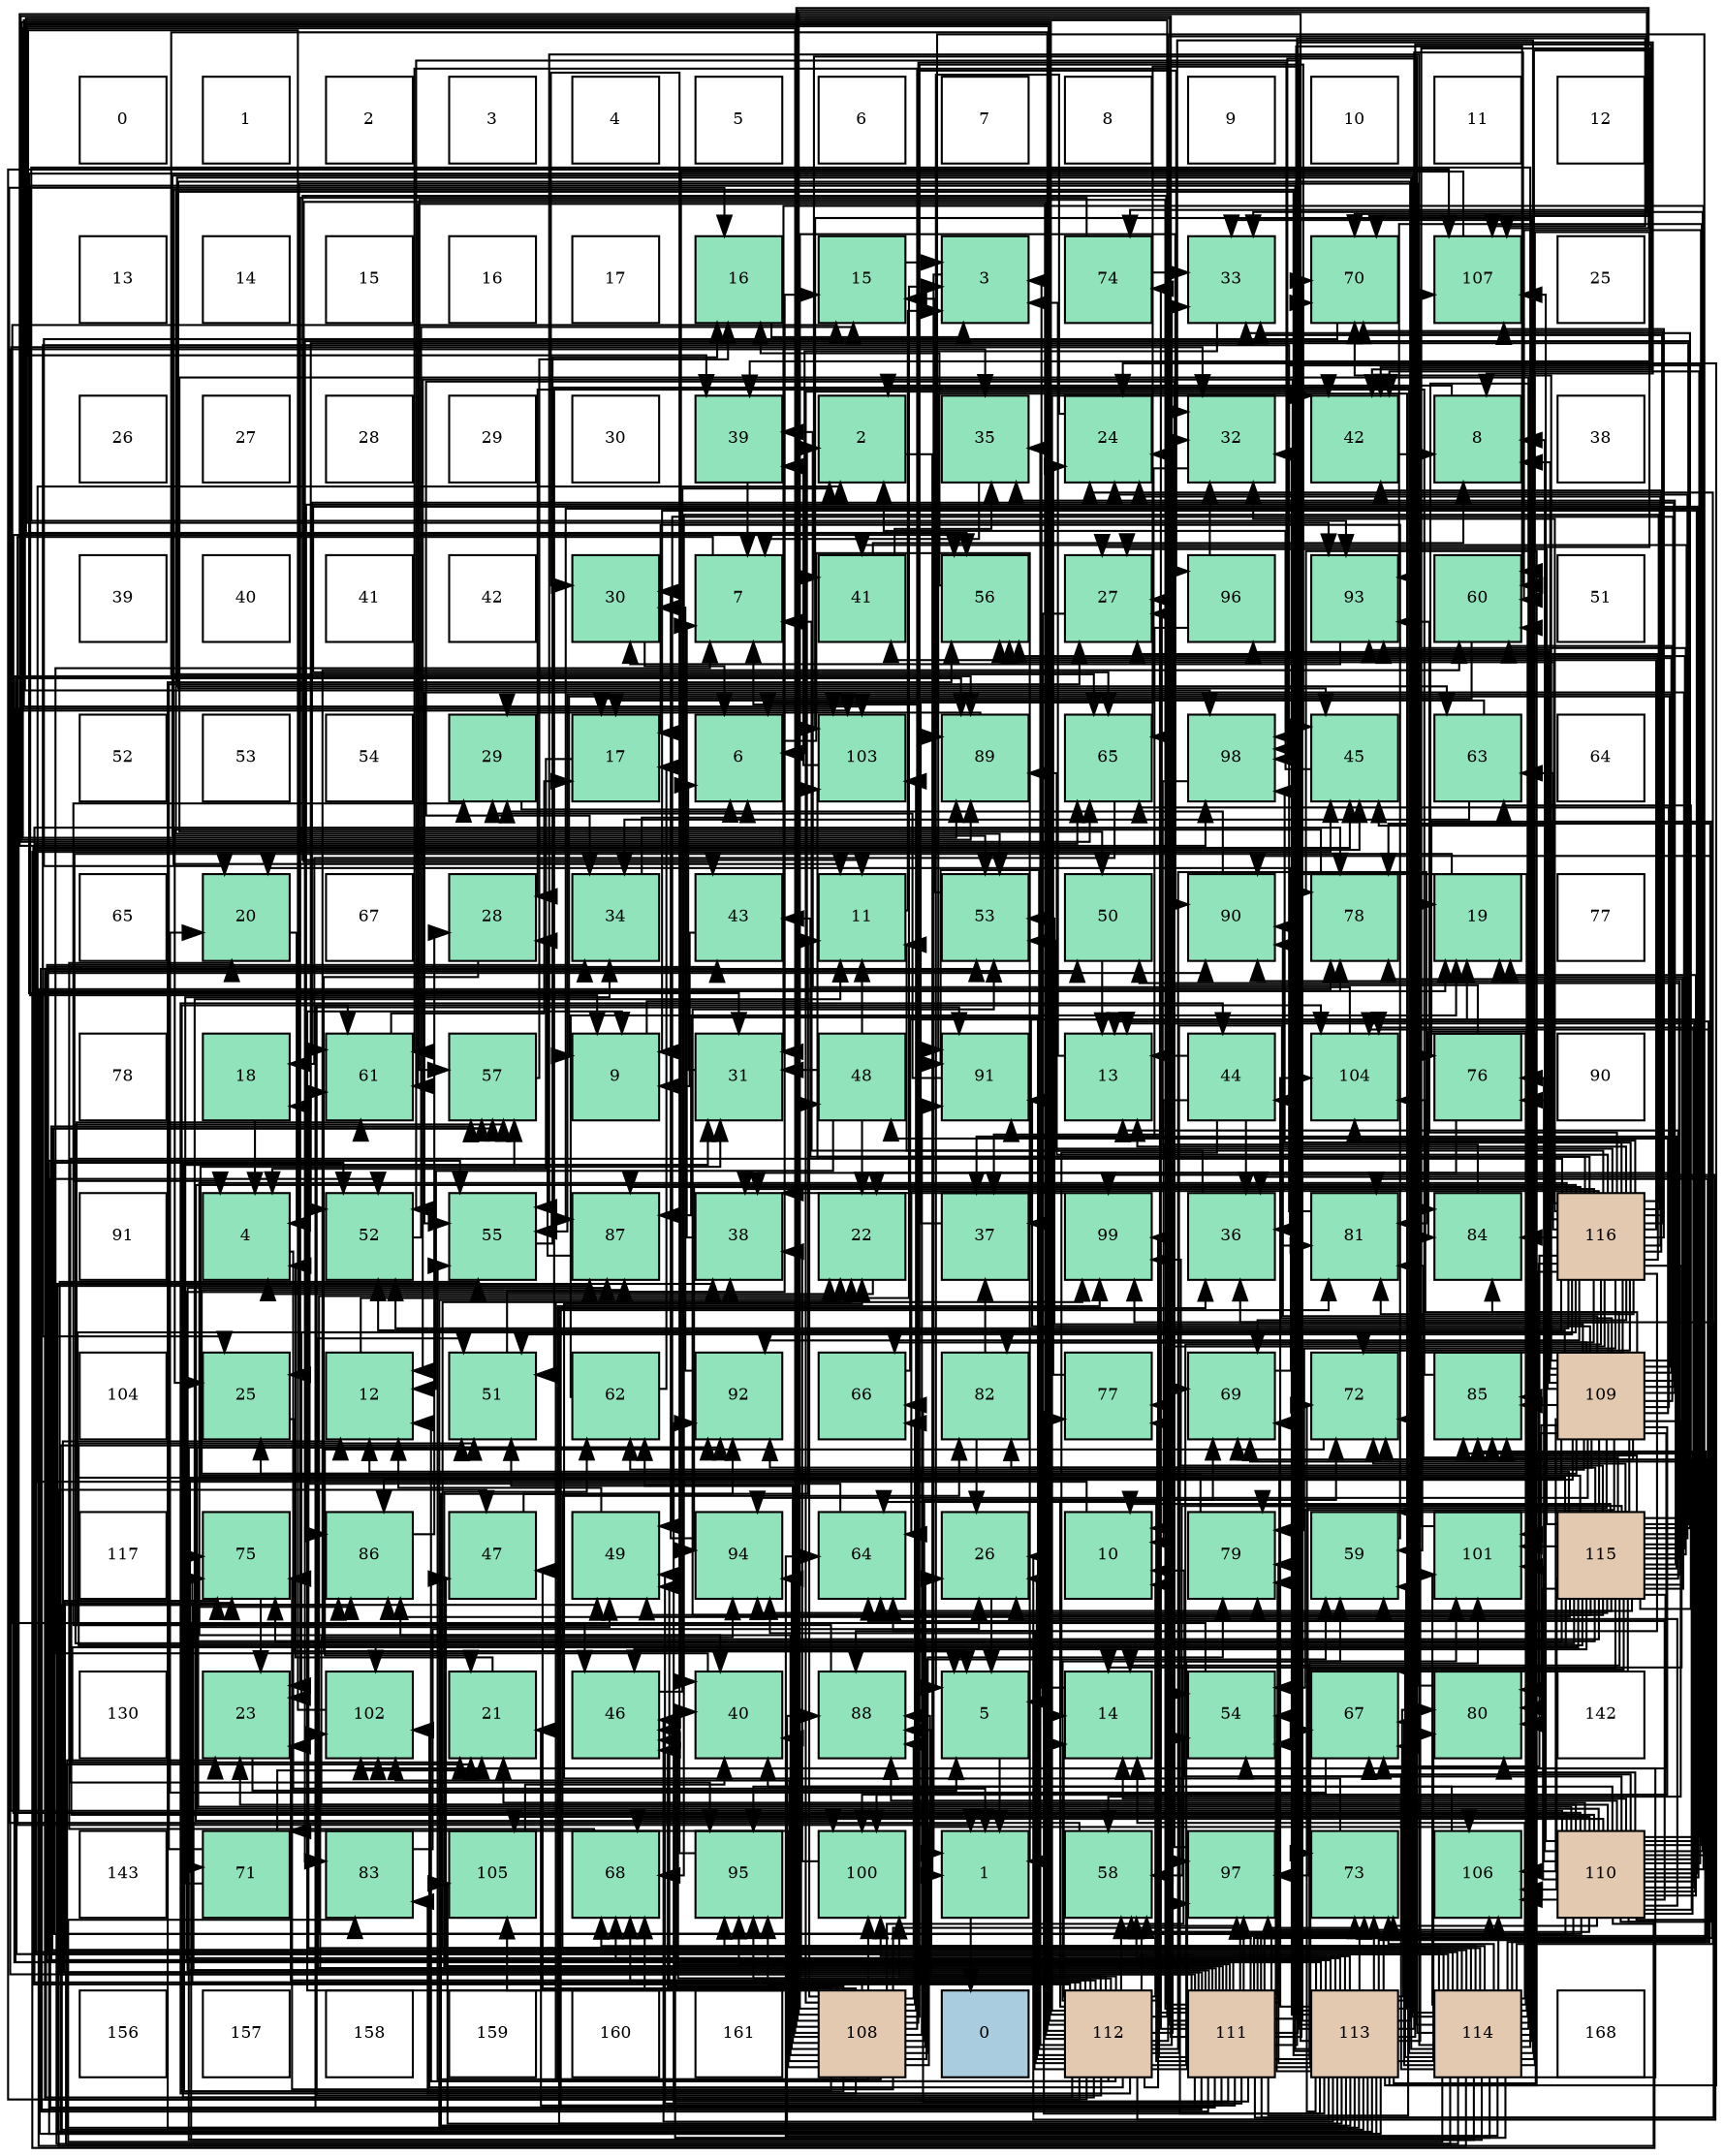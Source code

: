 digraph layout{
 rankdir=TB;
 splines=ortho;
 node [style=filled shape=square fixedsize=true width=0.6];
0[label="0", fontsize=8, fillcolor="#ffffff"];
1[label="1", fontsize=8, fillcolor="#ffffff"];
2[label="2", fontsize=8, fillcolor="#ffffff"];
3[label="3", fontsize=8, fillcolor="#ffffff"];
4[label="4", fontsize=8, fillcolor="#ffffff"];
5[label="5", fontsize=8, fillcolor="#ffffff"];
6[label="6", fontsize=8, fillcolor="#ffffff"];
7[label="7", fontsize=8, fillcolor="#ffffff"];
8[label="8", fontsize=8, fillcolor="#ffffff"];
9[label="9", fontsize=8, fillcolor="#ffffff"];
10[label="10", fontsize=8, fillcolor="#ffffff"];
11[label="11", fontsize=8, fillcolor="#ffffff"];
12[label="12", fontsize=8, fillcolor="#ffffff"];
13[label="13", fontsize=8, fillcolor="#ffffff"];
14[label="14", fontsize=8, fillcolor="#ffffff"];
15[label="15", fontsize=8, fillcolor="#ffffff"];
16[label="16", fontsize=8, fillcolor="#ffffff"];
17[label="17", fontsize=8, fillcolor="#ffffff"];
18[label="16", fontsize=8, fillcolor="#91e3bb"];
19[label="15", fontsize=8, fillcolor="#91e3bb"];
20[label="3", fontsize=8, fillcolor="#91e3bb"];
21[label="74", fontsize=8, fillcolor="#91e3bb"];
22[label="33", fontsize=8, fillcolor="#91e3bb"];
23[label="70", fontsize=8, fillcolor="#91e3bb"];
24[label="107", fontsize=8, fillcolor="#91e3bb"];
25[label="25", fontsize=8, fillcolor="#ffffff"];
26[label="26", fontsize=8, fillcolor="#ffffff"];
27[label="27", fontsize=8, fillcolor="#ffffff"];
28[label="28", fontsize=8, fillcolor="#ffffff"];
29[label="29", fontsize=8, fillcolor="#ffffff"];
30[label="30", fontsize=8, fillcolor="#ffffff"];
31[label="39", fontsize=8, fillcolor="#91e3bb"];
32[label="2", fontsize=8, fillcolor="#91e3bb"];
33[label="35", fontsize=8, fillcolor="#91e3bb"];
34[label="24", fontsize=8, fillcolor="#91e3bb"];
35[label="32", fontsize=8, fillcolor="#91e3bb"];
36[label="42", fontsize=8, fillcolor="#91e3bb"];
37[label="8", fontsize=8, fillcolor="#91e3bb"];
38[label="38", fontsize=8, fillcolor="#ffffff"];
39[label="39", fontsize=8, fillcolor="#ffffff"];
40[label="40", fontsize=8, fillcolor="#ffffff"];
41[label="41", fontsize=8, fillcolor="#ffffff"];
42[label="42", fontsize=8, fillcolor="#ffffff"];
43[label="30", fontsize=8, fillcolor="#91e3bb"];
44[label="7", fontsize=8, fillcolor="#91e3bb"];
45[label="41", fontsize=8, fillcolor="#91e3bb"];
46[label="56", fontsize=8, fillcolor="#91e3bb"];
47[label="27", fontsize=8, fillcolor="#91e3bb"];
48[label="96", fontsize=8, fillcolor="#91e3bb"];
49[label="93", fontsize=8, fillcolor="#91e3bb"];
50[label="60", fontsize=8, fillcolor="#91e3bb"];
51[label="51", fontsize=8, fillcolor="#ffffff"];
52[label="52", fontsize=8, fillcolor="#ffffff"];
53[label="53", fontsize=8, fillcolor="#ffffff"];
54[label="54", fontsize=8, fillcolor="#ffffff"];
55[label="29", fontsize=8, fillcolor="#91e3bb"];
56[label="17", fontsize=8, fillcolor="#91e3bb"];
57[label="6", fontsize=8, fillcolor="#91e3bb"];
58[label="103", fontsize=8, fillcolor="#91e3bb"];
59[label="89", fontsize=8, fillcolor="#91e3bb"];
60[label="65", fontsize=8, fillcolor="#91e3bb"];
61[label="98", fontsize=8, fillcolor="#91e3bb"];
62[label="45", fontsize=8, fillcolor="#91e3bb"];
63[label="63", fontsize=8, fillcolor="#91e3bb"];
64[label="64", fontsize=8, fillcolor="#ffffff"];
65[label="65", fontsize=8, fillcolor="#ffffff"];
66[label="20", fontsize=8, fillcolor="#91e3bb"];
67[label="67", fontsize=8, fillcolor="#ffffff"];
68[label="28", fontsize=8, fillcolor="#91e3bb"];
69[label="34", fontsize=8, fillcolor="#91e3bb"];
70[label="43", fontsize=8, fillcolor="#91e3bb"];
71[label="11", fontsize=8, fillcolor="#91e3bb"];
72[label="53", fontsize=8, fillcolor="#91e3bb"];
73[label="50", fontsize=8, fillcolor="#91e3bb"];
74[label="90", fontsize=8, fillcolor="#91e3bb"];
75[label="78", fontsize=8, fillcolor="#91e3bb"];
76[label="19", fontsize=8, fillcolor="#91e3bb"];
77[label="77", fontsize=8, fillcolor="#ffffff"];
78[label="78", fontsize=8, fillcolor="#ffffff"];
79[label="18", fontsize=8, fillcolor="#91e3bb"];
80[label="61", fontsize=8, fillcolor="#91e3bb"];
81[label="57", fontsize=8, fillcolor="#91e3bb"];
82[label="9", fontsize=8, fillcolor="#91e3bb"];
83[label="31", fontsize=8, fillcolor="#91e3bb"];
84[label="48", fontsize=8, fillcolor="#91e3bb"];
85[label="91", fontsize=8, fillcolor="#91e3bb"];
86[label="13", fontsize=8, fillcolor="#91e3bb"];
87[label="44", fontsize=8, fillcolor="#91e3bb"];
88[label="104", fontsize=8, fillcolor="#91e3bb"];
89[label="76", fontsize=8, fillcolor="#91e3bb"];
90[label="90", fontsize=8, fillcolor="#ffffff"];
91[label="91", fontsize=8, fillcolor="#ffffff"];
92[label="4", fontsize=8, fillcolor="#91e3bb"];
93[label="52", fontsize=8, fillcolor="#91e3bb"];
94[label="55", fontsize=8, fillcolor="#91e3bb"];
95[label="87", fontsize=8, fillcolor="#91e3bb"];
96[label="38", fontsize=8, fillcolor="#91e3bb"];
97[label="22", fontsize=8, fillcolor="#91e3bb"];
98[label="37", fontsize=8, fillcolor="#91e3bb"];
99[label="99", fontsize=8, fillcolor="#91e3bb"];
100[label="36", fontsize=8, fillcolor="#91e3bb"];
101[label="81", fontsize=8, fillcolor="#91e3bb"];
102[label="84", fontsize=8, fillcolor="#91e3bb"];
103[label="116", fontsize=8, fillcolor="#e3c9af"];
104[label="104", fontsize=8, fillcolor="#ffffff"];
105[label="25", fontsize=8, fillcolor="#91e3bb"];
106[label="12", fontsize=8, fillcolor="#91e3bb"];
107[label="51", fontsize=8, fillcolor="#91e3bb"];
108[label="62", fontsize=8, fillcolor="#91e3bb"];
109[label="92", fontsize=8, fillcolor="#91e3bb"];
110[label="66", fontsize=8, fillcolor="#91e3bb"];
111[label="82", fontsize=8, fillcolor="#91e3bb"];
112[label="77", fontsize=8, fillcolor="#91e3bb"];
113[label="69", fontsize=8, fillcolor="#91e3bb"];
114[label="72", fontsize=8, fillcolor="#91e3bb"];
115[label="85", fontsize=8, fillcolor="#91e3bb"];
116[label="109", fontsize=8, fillcolor="#e3c9af"];
117[label="117", fontsize=8, fillcolor="#ffffff"];
118[label="75", fontsize=8, fillcolor="#91e3bb"];
119[label="86", fontsize=8, fillcolor="#91e3bb"];
120[label="47", fontsize=8, fillcolor="#91e3bb"];
121[label="49", fontsize=8, fillcolor="#91e3bb"];
122[label="94", fontsize=8, fillcolor="#91e3bb"];
123[label="64", fontsize=8, fillcolor="#91e3bb"];
124[label="26", fontsize=8, fillcolor="#91e3bb"];
125[label="10", fontsize=8, fillcolor="#91e3bb"];
126[label="79", fontsize=8, fillcolor="#91e3bb"];
127[label="59", fontsize=8, fillcolor="#91e3bb"];
128[label="101", fontsize=8, fillcolor="#91e3bb"];
129[label="115", fontsize=8, fillcolor="#e3c9af"];
130[label="130", fontsize=8, fillcolor="#ffffff"];
131[label="23", fontsize=8, fillcolor="#91e3bb"];
132[label="102", fontsize=8, fillcolor="#91e3bb"];
133[label="21", fontsize=8, fillcolor="#91e3bb"];
134[label="46", fontsize=8, fillcolor="#91e3bb"];
135[label="40", fontsize=8, fillcolor="#91e3bb"];
136[label="88", fontsize=8, fillcolor="#91e3bb"];
137[label="5", fontsize=8, fillcolor="#91e3bb"];
138[label="14", fontsize=8, fillcolor="#91e3bb"];
139[label="54", fontsize=8, fillcolor="#91e3bb"];
140[label="67", fontsize=8, fillcolor="#91e3bb"];
141[label="80", fontsize=8, fillcolor="#91e3bb"];
142[label="142", fontsize=8, fillcolor="#ffffff"];
143[label="143", fontsize=8, fillcolor="#ffffff"];
144[label="71", fontsize=8, fillcolor="#91e3bb"];
145[label="83", fontsize=8, fillcolor="#91e3bb"];
146[label="105", fontsize=8, fillcolor="#91e3bb"];
147[label="68", fontsize=8, fillcolor="#91e3bb"];
148[label="95", fontsize=8, fillcolor="#91e3bb"];
149[label="100", fontsize=8, fillcolor="#91e3bb"];
150[label="1", fontsize=8, fillcolor="#91e3bb"];
151[label="58", fontsize=8, fillcolor="#91e3bb"];
152[label="97", fontsize=8, fillcolor="#91e3bb"];
153[label="73", fontsize=8, fillcolor="#91e3bb"];
154[label="106", fontsize=8, fillcolor="#91e3bb"];
155[label="110", fontsize=8, fillcolor="#e3c9af"];
156[label="156", fontsize=8, fillcolor="#ffffff"];
157[label="157", fontsize=8, fillcolor="#ffffff"];
158[label="158", fontsize=8, fillcolor="#ffffff"];
159[label="159", fontsize=8, fillcolor="#ffffff"];
160[label="160", fontsize=8, fillcolor="#ffffff"];
161[label="161", fontsize=8, fillcolor="#ffffff"];
162[label="108", fontsize=8, fillcolor="#e3c9af"];
163[label="0", fontsize=8, fillcolor="#a9ccde"];
164[label="112", fontsize=8, fillcolor="#e3c9af"];
165[label="111", fontsize=8, fillcolor="#e3c9af"];
166[label="113", fontsize=8, fillcolor="#e3c9af"];
167[label="114", fontsize=8, fillcolor="#e3c9af"];
168[label="168", fontsize=8, fillcolor="#ffffff"];
edge [constraint=false, style=vis];150 -> 163;
32 -> 150;
20 -> 150;
92 -> 150;
137 -> 150;
57 -> 150;
44 -> 150;
37 -> 32;
82 -> 32;
125 -> 32;
71 -> 20;
106 -> 20;
86 -> 20;
138 -> 20;
19 -> 20;
18 -> 20;
56 -> 92;
79 -> 92;
76 -> 92;
66 -> 92;
133 -> 92;
97 -> 92;
131 -> 137;
34 -> 137;
105 -> 137;
124 -> 137;
47 -> 137;
68 -> 137;
55 -> 57;
43 -> 57;
83 -> 57;
35 -> 57;
22 -> 57;
69 -> 57;
33 -> 44;
100 -> 44;
98 -> 44;
96 -> 44;
31 -> 44;
135 -> 44;
45 -> 37;
45 -> 33;
36 -> 37;
70 -> 82;
87 -> 125;
87 -> 86;
87 -> 138;
87 -> 100;
62 -> 32;
134 -> 32;
120 -> 71;
84 -> 71;
84 -> 106;
84 -> 97;
84 -> 83;
121 -> 106;
73 -> 86;
107 -> 19;
93 -> 19;
72 -> 19;
139 -> 19;
94 -> 18;
46 -> 18;
81 -> 18;
151 -> 18;
127 -> 56;
50 -> 56;
80 -> 56;
108 -> 56;
108 -> 76;
63 -> 56;
63 -> 69;
123 -> 79;
60 -> 79;
110 -> 76;
140 -> 66;
147 -> 66;
113 -> 66;
23 -> 66;
144 -> 133;
144 -> 47;
144 -> 69;
114 -> 133;
153 -> 97;
21 -> 131;
21 -> 22;
118 -> 131;
89 -> 34;
89 -> 96;
112 -> 34;
75 -> 105;
126 -> 105;
141 -> 105;
101 -> 105;
111 -> 124;
111 -> 98;
145 -> 124;
102 -> 47;
115 -> 68;
119 -> 68;
95 -> 68;
136 -> 55;
59 -> 55;
74 -> 55;
85 -> 55;
109 -> 43;
49 -> 43;
122 -> 43;
148 -> 43;
48 -> 35;
48 -> 98;
152 -> 69;
61 -> 98;
99 -> 96;
149 -> 96;
128 -> 31;
132 -> 31;
58 -> 31;
88 -> 31;
146 -> 135;
154 -> 135;
24 -> 135;
162 -> 82;
162 -> 124;
162 -> 36;
162 -> 87;
162 -> 62;
162 -> 134;
162 -> 120;
162 -> 84;
162 -> 121;
162 -> 107;
162 -> 139;
162 -> 94;
162 -> 81;
162 -> 127;
162 -> 80;
162 -> 108;
162 -> 110;
162 -> 147;
162 -> 113;
162 -> 23;
162 -> 144;
162 -> 21;
162 -> 118;
162 -> 126;
162 -> 119;
162 -> 136;
162 -> 59;
162 -> 74;
162 -> 85;
162 -> 122;
162 -> 148;
162 -> 48;
162 -> 152;
162 -> 61;
162 -> 99;
162 -> 149;
162 -> 132;
162 -> 58;
162 -> 146;
162 -> 154;
162 -> 24;
116 -> 37;
116 -> 82;
116 -> 33;
116 -> 87;
116 -> 84;
116 -> 121;
116 -> 93;
116 -> 72;
116 -> 139;
116 -> 94;
116 -> 46;
116 -> 151;
116 -> 127;
116 -> 50;
116 -> 80;
116 -> 108;
116 -> 60;
116 -> 110;
116 -> 23;
116 -> 144;
116 -> 114;
116 -> 153;
116 -> 89;
116 -> 141;
116 -> 102;
116 -> 115;
116 -> 119;
116 -> 95;
116 -> 74;
116 -> 85;
116 -> 109;
116 -> 49;
116 -> 122;
116 -> 48;
116 -> 152;
116 -> 99;
116 -> 149;
116 -> 128;
116 -> 132;
116 -> 88;
116 -> 154;
155 -> 37;
155 -> 82;
155 -> 125;
155 -> 86;
155 -> 138;
155 -> 76;
155 -> 133;
155 -> 97;
155 -> 131;
155 -> 124;
155 -> 83;
155 -> 35;
155 -> 22;
155 -> 98;
155 -> 36;
155 -> 62;
155 -> 120;
155 -> 121;
155 -> 93;
155 -> 46;
155 -> 81;
155 -> 151;
155 -> 50;
155 -> 123;
155 -> 60;
155 -> 140;
155 -> 147;
155 -> 113;
155 -> 153;
155 -> 118;
155 -> 89;
155 -> 75;
155 -> 141;
155 -> 115;
155 -> 95;
155 -> 136;
155 -> 59;
155 -> 74;
155 -> 109;
155 -> 49;
155 -> 122;
155 -> 148;
155 -> 61;
155 -> 128;
155 -> 58;
155 -> 88;
155 -> 146;
155 -> 154;
155 -> 24;
165 -> 37;
165 -> 71;
165 -> 106;
165 -> 86;
165 -> 133;
165 -> 47;
165 -> 33;
165 -> 100;
165 -> 134;
165 -> 120;
165 -> 121;
165 -> 107;
165 -> 93;
165 -> 72;
165 -> 139;
165 -> 94;
165 -> 46;
165 -> 81;
165 -> 151;
165 -> 50;
165 -> 80;
165 -> 108;
165 -> 123;
165 -> 60;
165 -> 110;
165 -> 140;
165 -> 113;
165 -> 23;
165 -> 114;
165 -> 153;
165 -> 21;
165 -> 118;
165 -> 89;
165 -> 112;
165 -> 75;
165 -> 126;
165 -> 141;
165 -> 101;
165 -> 115;
165 -> 119;
165 -> 95;
165 -> 136;
165 -> 85;
165 -> 109;
165 -> 148;
165 -> 152;
165 -> 99;
165 -> 128;
165 -> 132;
165 -> 154;
165 -> 24;
164 -> 125;
164 -> 106;
164 -> 138;
164 -> 97;
164 -> 131;
164 -> 124;
164 -> 83;
164 -> 35;
164 -> 22;
164 -> 33;
164 -> 100;
164 -> 135;
164 -> 36;
164 -> 70;
164 -> 62;
164 -> 134;
164 -> 73;
164 -> 151;
164 -> 127;
164 -> 80;
164 -> 123;
164 -> 60;
164 -> 147;
164 -> 23;
164 -> 114;
164 -> 153;
164 -> 118;
164 -> 112;
164 -> 75;
164 -> 101;
164 -> 145;
164 -> 102;
164 -> 95;
164 -> 136;
164 -> 59;
164 -> 74;
164 -> 85;
164 -> 49;
164 -> 122;
164 -> 148;
164 -> 152;
164 -> 61;
164 -> 99;
164 -> 149;
164 -> 128;
164 -> 132;
164 -> 58;
164 -> 88;
164 -> 24;
166 -> 82;
166 -> 71;
166 -> 106;
166 -> 76;
166 -> 97;
166 -> 131;
166 -> 34;
166 -> 124;
166 -> 35;
166 -> 69;
166 -> 100;
166 -> 96;
166 -> 36;
166 -> 62;
166 -> 134;
166 -> 107;
166 -> 93;
166 -> 72;
166 -> 139;
166 -> 94;
166 -> 46;
166 -> 81;
166 -> 151;
166 -> 127;
166 -> 50;
166 -> 60;
166 -> 140;
166 -> 147;
166 -> 113;
166 -> 23;
166 -> 114;
166 -> 153;
166 -> 112;
166 -> 75;
166 -> 126;
166 -> 141;
166 -> 101;
166 -> 102;
166 -> 115;
166 -> 119;
166 -> 95;
166 -> 59;
166 -> 85;
166 -> 109;
166 -> 152;
166 -> 61;
166 -> 149;
166 -> 58;
166 -> 88;
166 -> 146;
166 -> 24;
167 -> 138;
167 -> 76;
167 -> 133;
167 -> 34;
167 -> 47;
167 -> 83;
167 -> 35;
167 -> 22;
167 -> 100;
167 -> 96;
167 -> 135;
167 -> 45;
167 -> 36;
167 -> 70;
167 -> 62;
167 -> 121;
167 -> 73;
167 -> 107;
167 -> 72;
167 -> 139;
167 -> 94;
167 -> 81;
167 -> 50;
167 -> 80;
167 -> 63;
167 -> 123;
167 -> 60;
167 -> 140;
167 -> 147;
167 -> 113;
167 -> 153;
167 -> 118;
167 -> 75;
167 -> 126;
167 -> 101;
167 -> 111;
167 -> 145;
167 -> 136;
167 -> 59;
167 -> 109;
167 -> 49;
167 -> 148;
167 -> 61;
167 -> 99;
167 -> 128;
167 -> 132;
167 -> 58;
167 -> 88;
167 -> 154;
129 -> 125;
129 -> 71;
129 -> 106;
129 -> 86;
129 -> 138;
129 -> 76;
129 -> 133;
129 -> 97;
129 -> 34;
129 -> 47;
129 -> 83;
129 -> 22;
129 -> 45;
129 -> 134;
129 -> 121;
129 -> 73;
129 -> 107;
129 -> 93;
129 -> 72;
129 -> 94;
129 -> 46;
129 -> 81;
129 -> 151;
129 -> 127;
129 -> 50;
129 -> 80;
129 -> 63;
129 -> 123;
129 -> 140;
129 -> 114;
129 -> 118;
129 -> 75;
129 -> 126;
129 -> 141;
129 -> 101;
129 -> 111;
129 -> 145;
129 -> 115;
129 -> 119;
129 -> 74;
129 -> 85;
129 -> 49;
129 -> 122;
129 -> 152;
129 -> 99;
129 -> 149;
129 -> 128;
129 -> 132;
129 -> 154;
103 -> 125;
103 -> 71;
103 -> 86;
103 -> 138;
103 -> 131;
103 -> 34;
103 -> 47;
103 -> 35;
103 -> 22;
103 -> 96;
103 -> 135;
103 -> 45;
103 -> 36;
103 -> 70;
103 -> 62;
103 -> 134;
103 -> 107;
103 -> 93;
103 -> 72;
103 -> 139;
103 -> 46;
103 -> 127;
103 -> 63;
103 -> 123;
103 -> 140;
103 -> 147;
103 -> 113;
103 -> 23;
103 -> 114;
103 -> 126;
103 -> 141;
103 -> 101;
103 -> 111;
103 -> 102;
103 -> 115;
103 -> 119;
103 -> 95;
103 -> 136;
103 -> 59;
103 -> 74;
103 -> 109;
103 -> 49;
103 -> 122;
103 -> 148;
103 -> 61;
103 -> 149;
103 -> 58;
103 -> 88;
103 -> 24;
edge [constraint=true, style=invis];
0 -> 13 -> 26 -> 39 -> 52 -> 65 -> 78 -> 91 -> 104 -> 117 -> 130 -> 143 -> 156;
1 -> 14 -> 27 -> 40 -> 53 -> 66 -> 79 -> 92 -> 105 -> 118 -> 131 -> 144 -> 157;
2 -> 15 -> 28 -> 41 -> 54 -> 67 -> 80 -> 93 -> 106 -> 119 -> 132 -> 145 -> 158;
3 -> 16 -> 29 -> 42 -> 55 -> 68 -> 81 -> 94 -> 107 -> 120 -> 133 -> 146 -> 159;
4 -> 17 -> 30 -> 43 -> 56 -> 69 -> 82 -> 95 -> 108 -> 121 -> 134 -> 147 -> 160;
5 -> 18 -> 31 -> 44 -> 57 -> 70 -> 83 -> 96 -> 109 -> 122 -> 135 -> 148 -> 161;
6 -> 19 -> 32 -> 45 -> 58 -> 71 -> 84 -> 97 -> 110 -> 123 -> 136 -> 149 -> 162;
7 -> 20 -> 33 -> 46 -> 59 -> 72 -> 85 -> 98 -> 111 -> 124 -> 137 -> 150 -> 163;
8 -> 21 -> 34 -> 47 -> 60 -> 73 -> 86 -> 99 -> 112 -> 125 -> 138 -> 151 -> 164;
9 -> 22 -> 35 -> 48 -> 61 -> 74 -> 87 -> 100 -> 113 -> 126 -> 139 -> 152 -> 165;
10 -> 23 -> 36 -> 49 -> 62 -> 75 -> 88 -> 101 -> 114 -> 127 -> 140 -> 153 -> 166;
11 -> 24 -> 37 -> 50 -> 63 -> 76 -> 89 -> 102 -> 115 -> 128 -> 141 -> 154 -> 167;
12 -> 25 -> 38 -> 51 -> 64 -> 77 -> 90 -> 103 -> 116 -> 129 -> 142 -> 155 -> 168;
rank = same {0 -> 1 -> 2 -> 3 -> 4 -> 5 -> 6 -> 7 -> 8 -> 9 -> 10 -> 11 -> 12};
rank = same {13 -> 14 -> 15 -> 16 -> 17 -> 18 -> 19 -> 20 -> 21 -> 22 -> 23 -> 24 -> 25};
rank = same {26 -> 27 -> 28 -> 29 -> 30 -> 31 -> 32 -> 33 -> 34 -> 35 -> 36 -> 37 -> 38};
rank = same {39 -> 40 -> 41 -> 42 -> 43 -> 44 -> 45 -> 46 -> 47 -> 48 -> 49 -> 50 -> 51};
rank = same {52 -> 53 -> 54 -> 55 -> 56 -> 57 -> 58 -> 59 -> 60 -> 61 -> 62 -> 63 -> 64};
rank = same {65 -> 66 -> 67 -> 68 -> 69 -> 70 -> 71 -> 72 -> 73 -> 74 -> 75 -> 76 -> 77};
rank = same {78 -> 79 -> 80 -> 81 -> 82 -> 83 -> 84 -> 85 -> 86 -> 87 -> 88 -> 89 -> 90};
rank = same {91 -> 92 -> 93 -> 94 -> 95 -> 96 -> 97 -> 98 -> 99 -> 100 -> 101 -> 102 -> 103};
rank = same {104 -> 105 -> 106 -> 107 -> 108 -> 109 -> 110 -> 111 -> 112 -> 113 -> 114 -> 115 -> 116};
rank = same {117 -> 118 -> 119 -> 120 -> 121 -> 122 -> 123 -> 124 -> 125 -> 126 -> 127 -> 128 -> 129};
rank = same {130 -> 131 -> 132 -> 133 -> 134 -> 135 -> 136 -> 137 -> 138 -> 139 -> 140 -> 141 -> 142};
rank = same {143 -> 144 -> 145 -> 146 -> 147 -> 148 -> 149 -> 150 -> 151 -> 152 -> 153 -> 154 -> 155};
rank = same {156 -> 157 -> 158 -> 159 -> 160 -> 161 -> 162 -> 163 -> 164 -> 165 -> 166 -> 167 -> 168};
}